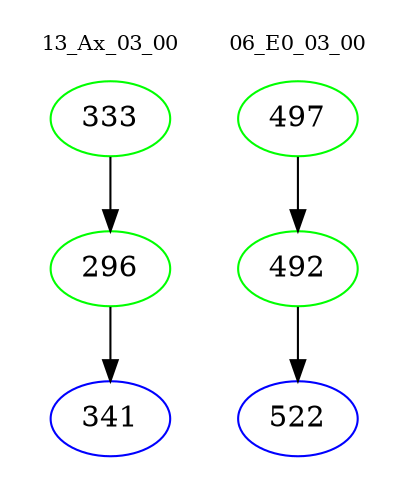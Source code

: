 digraph{
subgraph cluster_0 {
color = white
label = "13_Ax_03_00";
fontsize=10;
T0_333 [label="333", color="green"]
T0_333 -> T0_296 [color="black"]
T0_296 [label="296", color="green"]
T0_296 -> T0_341 [color="black"]
T0_341 [label="341", color="blue"]
}
subgraph cluster_1 {
color = white
label = "06_E0_03_00";
fontsize=10;
T1_497 [label="497", color="green"]
T1_497 -> T1_492 [color="black"]
T1_492 [label="492", color="green"]
T1_492 -> T1_522 [color="black"]
T1_522 [label="522", color="blue"]
}
}
